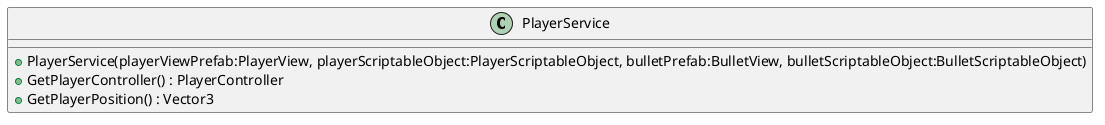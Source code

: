 @startuml
class PlayerService {
    + PlayerService(playerViewPrefab:PlayerView, playerScriptableObject:PlayerScriptableObject, bulletPrefab:BulletView, bulletScriptableObject:BulletScriptableObject)
    + GetPlayerController() : PlayerController
    + GetPlayerPosition() : Vector3
}
@enduml
